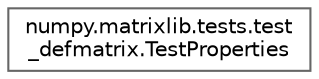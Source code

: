 digraph "Graphical Class Hierarchy"
{
 // LATEX_PDF_SIZE
  bgcolor="transparent";
  edge [fontname=Helvetica,fontsize=10,labelfontname=Helvetica,labelfontsize=10];
  node [fontname=Helvetica,fontsize=10,shape=box,height=0.2,width=0.4];
  rankdir="LR";
  Node0 [id="Node000000",label="numpy.matrixlib.tests.test\l_defmatrix.TestProperties",height=0.2,width=0.4,color="grey40", fillcolor="white", style="filled",URL="$d0/ddb/classnumpy_1_1matrixlib_1_1tests_1_1test__defmatrix_1_1TestProperties.html",tooltip=" "];
}
